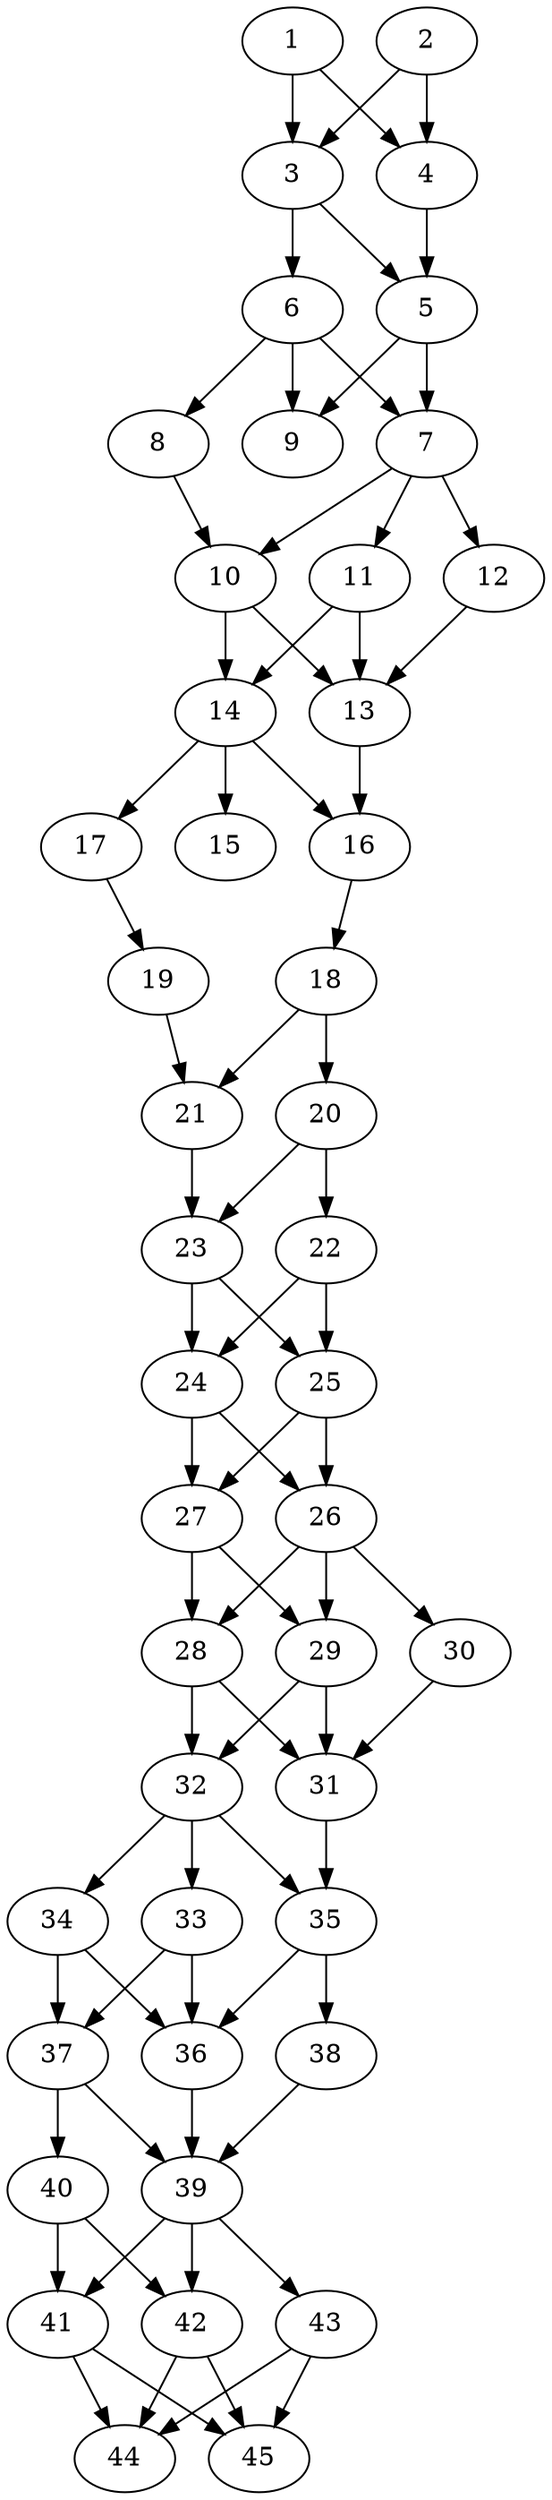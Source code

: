 // DAG automatically generated by daggen at Thu Oct  3 14:07:25 2019
// ./daggen --dot -n 45 --ccr 0.5 --fat 0.3 --regular 0.7 --density 0.9 --mindata 5242880 --maxdata 52428800 
digraph G {
  1 [size="92499968", alpha="0.17", expect_size="46249984"] 
  1 -> 3 [size ="46249984"]
  1 -> 4 [size ="46249984"]
  2 [size="83703808", alpha="0.14", expect_size="41851904"] 
  2 -> 3 [size ="41851904"]
  2 -> 4 [size ="41851904"]
  3 [size="76978176", alpha="0.09", expect_size="38489088"] 
  3 -> 5 [size ="38489088"]
  3 -> 6 [size ="38489088"]
  4 [size="44154880", alpha="0.09", expect_size="22077440"] 
  4 -> 5 [size ="22077440"]
  5 [size="56580096", alpha="0.16", expect_size="28290048"] 
  5 -> 7 [size ="28290048"]
  5 -> 9 [size ="28290048"]
  6 [size="35592192", alpha="0.18", expect_size="17796096"] 
  6 -> 7 [size ="17796096"]
  6 -> 8 [size ="17796096"]
  6 -> 9 [size ="17796096"]
  7 [size="29386752", alpha="0.01", expect_size="14693376"] 
  7 -> 10 [size ="14693376"]
  7 -> 11 [size ="14693376"]
  7 -> 12 [size ="14693376"]
  8 [size="38946816", alpha="0.09", expect_size="19473408"] 
  8 -> 10 [size ="19473408"]
  9 [size="104822784", alpha="0.02", expect_size="52411392"] 
  10 [size="92631040", alpha="0.13", expect_size="46315520"] 
  10 -> 13 [size ="46315520"]
  10 -> 14 [size ="46315520"]
  11 [size="22310912", alpha="0.07", expect_size="11155456"] 
  11 -> 13 [size ="11155456"]
  11 -> 14 [size ="11155456"]
  12 [size="104615936", alpha="0.01", expect_size="52307968"] 
  12 -> 13 [size ="52307968"]
  13 [size="78546944", alpha="0.19", expect_size="39273472"] 
  13 -> 16 [size ="39273472"]
  14 [size="27492352", alpha="0.20", expect_size="13746176"] 
  14 -> 15 [size ="13746176"]
  14 -> 16 [size ="13746176"]
  14 -> 17 [size ="13746176"]
  15 [size="70148096", alpha="0.07", expect_size="35074048"] 
  16 [size="50913280", alpha="0.06", expect_size="25456640"] 
  16 -> 18 [size ="25456640"]
  17 [size="40161280", alpha="0.12", expect_size="20080640"] 
  17 -> 19 [size ="20080640"]
  18 [size="42706944", alpha="0.07", expect_size="21353472"] 
  18 -> 20 [size ="21353472"]
  18 -> 21 [size ="21353472"]
  19 [size="86423552", alpha="0.10", expect_size="43211776"] 
  19 -> 21 [size ="43211776"]
  20 [size="97705984", alpha="0.15", expect_size="48852992"] 
  20 -> 22 [size ="48852992"]
  20 -> 23 [size ="48852992"]
  21 [size="64313344", alpha="0.17", expect_size="32156672"] 
  21 -> 23 [size ="32156672"]
  22 [size="98445312", alpha="0.14", expect_size="49222656"] 
  22 -> 24 [size ="49222656"]
  22 -> 25 [size ="49222656"]
  23 [size="10637312", alpha="0.06", expect_size="5318656"] 
  23 -> 24 [size ="5318656"]
  23 -> 25 [size ="5318656"]
  24 [size="98240512", alpha="0.05", expect_size="49120256"] 
  24 -> 26 [size ="49120256"]
  24 -> 27 [size ="49120256"]
  25 [size="98080768", alpha="0.14", expect_size="49040384"] 
  25 -> 26 [size ="49040384"]
  25 -> 27 [size ="49040384"]
  26 [size="38090752", alpha="0.08", expect_size="19045376"] 
  26 -> 28 [size ="19045376"]
  26 -> 29 [size ="19045376"]
  26 -> 30 [size ="19045376"]
  27 [size="64378880", alpha="0.06", expect_size="32189440"] 
  27 -> 28 [size ="32189440"]
  27 -> 29 [size ="32189440"]
  28 [size="25006080", alpha="0.10", expect_size="12503040"] 
  28 -> 31 [size ="12503040"]
  28 -> 32 [size ="12503040"]
  29 [size="56342528", alpha="0.14", expect_size="28171264"] 
  29 -> 31 [size ="28171264"]
  29 -> 32 [size ="28171264"]
  30 [size="103196672", alpha="0.15", expect_size="51598336"] 
  30 -> 31 [size ="51598336"]
  31 [size="78067712", alpha="0.19", expect_size="39033856"] 
  31 -> 35 [size ="39033856"]
  32 [size="62965760", alpha="0.03", expect_size="31482880"] 
  32 -> 33 [size ="31482880"]
  32 -> 34 [size ="31482880"]
  32 -> 35 [size ="31482880"]
  33 [size="36743168", alpha="0.01", expect_size="18371584"] 
  33 -> 36 [size ="18371584"]
  33 -> 37 [size ="18371584"]
  34 [size="65888256", alpha="0.03", expect_size="32944128"] 
  34 -> 36 [size ="32944128"]
  34 -> 37 [size ="32944128"]
  35 [size="89702400", alpha="0.17", expect_size="44851200"] 
  35 -> 36 [size ="44851200"]
  35 -> 38 [size ="44851200"]
  36 [size="59904000", alpha="0.01", expect_size="29952000"] 
  36 -> 39 [size ="29952000"]
  37 [size="95977472", alpha="0.10", expect_size="47988736"] 
  37 -> 39 [size ="47988736"]
  37 -> 40 [size ="47988736"]
  38 [size="28076032", alpha="0.06", expect_size="14038016"] 
  38 -> 39 [size ="14038016"]
  39 [size="73408512", alpha="0.18", expect_size="36704256"] 
  39 -> 41 [size ="36704256"]
  39 -> 42 [size ="36704256"]
  39 -> 43 [size ="36704256"]
  40 [size="43194368", alpha="0.09", expect_size="21597184"] 
  40 -> 41 [size ="21597184"]
  40 -> 42 [size ="21597184"]
  41 [size="19582976", alpha="0.11", expect_size="9791488"] 
  41 -> 44 [size ="9791488"]
  41 -> 45 [size ="9791488"]
  42 [size="14395392", alpha="0.12", expect_size="7197696"] 
  42 -> 44 [size ="7197696"]
  42 -> 45 [size ="7197696"]
  43 [size="27394048", alpha="0.13", expect_size="13697024"] 
  43 -> 44 [size ="13697024"]
  43 -> 45 [size ="13697024"]
  44 [size="32266240", alpha="0.13", expect_size="16133120"] 
  45 [size="46024704", alpha="0.11", expect_size="23012352"] 
}
